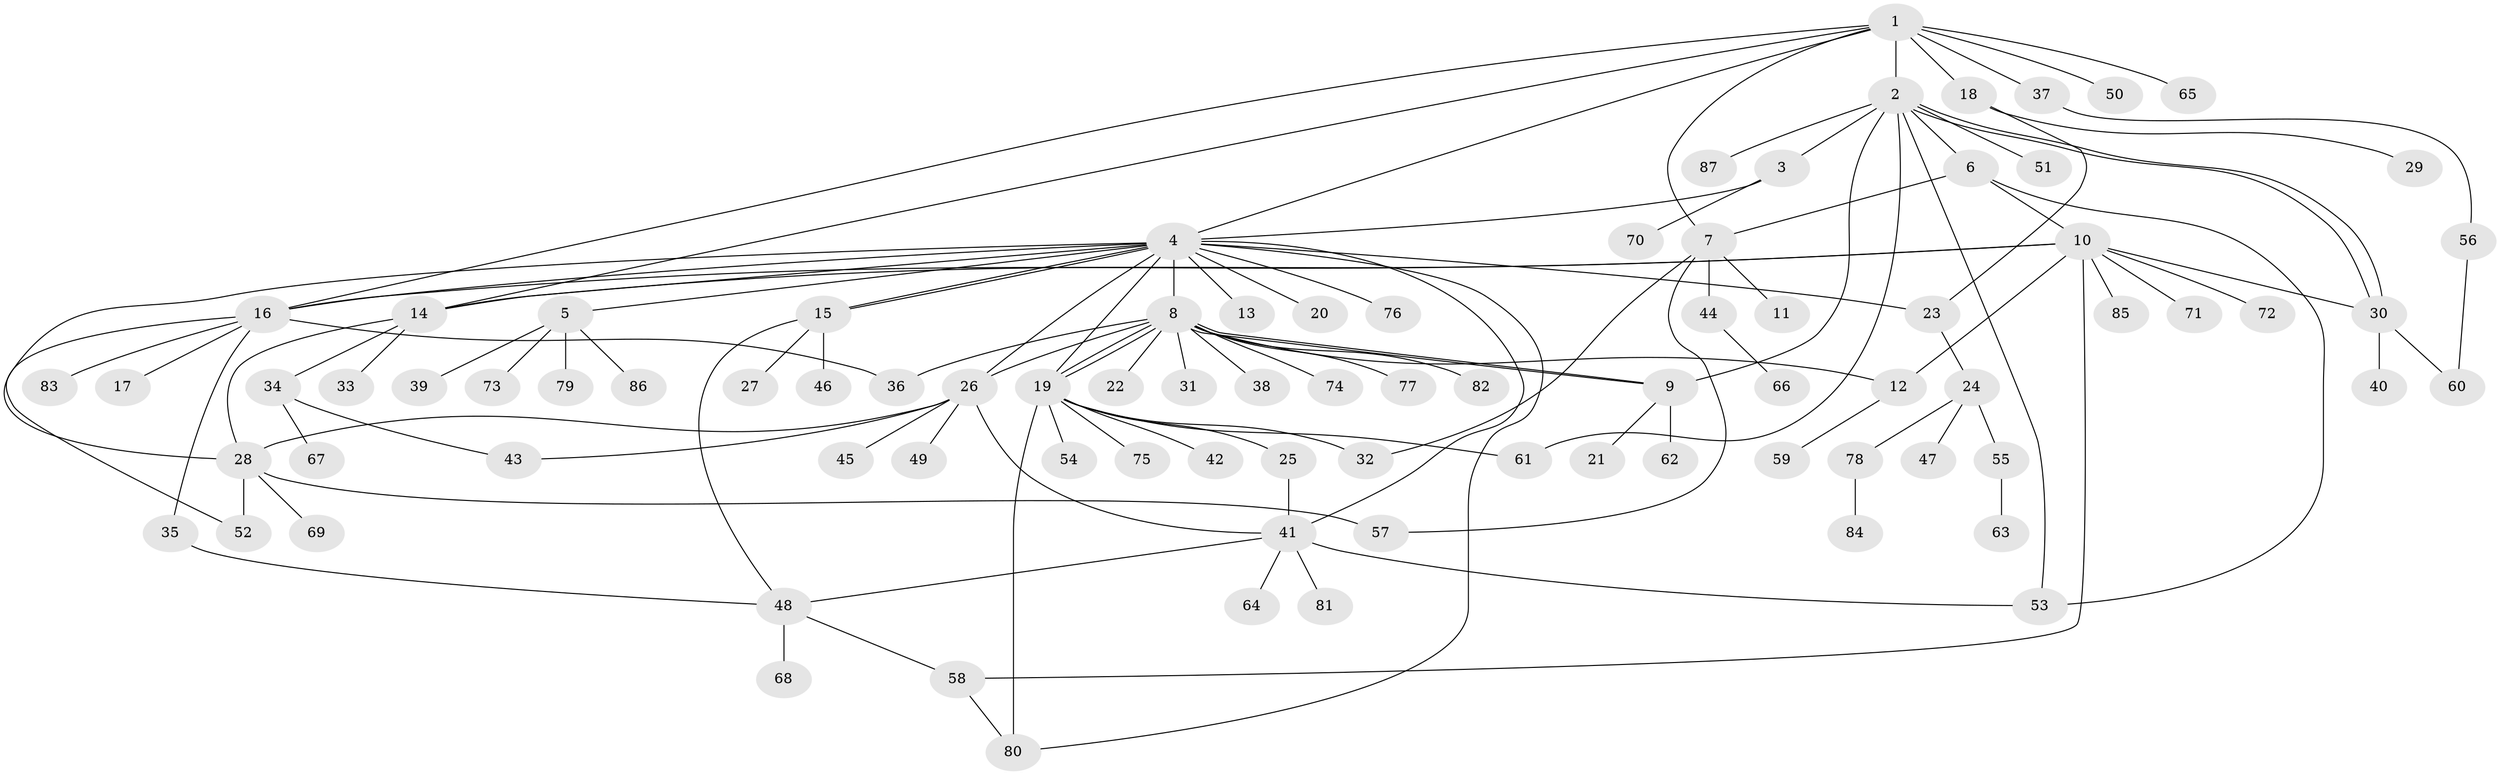 // coarse degree distribution, {3: 0.11320754716981132, 2: 0.16981132075471697, 5: 0.11320754716981132, 9: 0.018867924528301886, 1: 0.41509433962264153, 12: 0.018867924528301886, 4: 0.05660377358490566, 7: 0.05660377358490566, 14: 0.018867924528301886, 6: 0.018867924528301886}
// Generated by graph-tools (version 1.1) at 2025/36/03/04/25 23:36:45]
// undirected, 87 vertices, 120 edges
graph export_dot {
  node [color=gray90,style=filled];
  1;
  2;
  3;
  4;
  5;
  6;
  7;
  8;
  9;
  10;
  11;
  12;
  13;
  14;
  15;
  16;
  17;
  18;
  19;
  20;
  21;
  22;
  23;
  24;
  25;
  26;
  27;
  28;
  29;
  30;
  31;
  32;
  33;
  34;
  35;
  36;
  37;
  38;
  39;
  40;
  41;
  42;
  43;
  44;
  45;
  46;
  47;
  48;
  49;
  50;
  51;
  52;
  53;
  54;
  55;
  56;
  57;
  58;
  59;
  60;
  61;
  62;
  63;
  64;
  65;
  66;
  67;
  68;
  69;
  70;
  71;
  72;
  73;
  74;
  75;
  76;
  77;
  78;
  79;
  80;
  81;
  82;
  83;
  84;
  85;
  86;
  87;
  1 -- 2;
  1 -- 4;
  1 -- 7;
  1 -- 14;
  1 -- 16;
  1 -- 18;
  1 -- 37;
  1 -- 50;
  1 -- 65;
  2 -- 3;
  2 -- 6;
  2 -- 9;
  2 -- 30;
  2 -- 30;
  2 -- 51;
  2 -- 53;
  2 -- 61;
  2 -- 87;
  3 -- 4;
  3 -- 70;
  4 -- 5;
  4 -- 8;
  4 -- 13;
  4 -- 14;
  4 -- 15;
  4 -- 15;
  4 -- 16;
  4 -- 19;
  4 -- 20;
  4 -- 23;
  4 -- 26;
  4 -- 28;
  4 -- 41;
  4 -- 76;
  4 -- 80;
  5 -- 39;
  5 -- 73;
  5 -- 79;
  5 -- 86;
  6 -- 7;
  6 -- 10;
  6 -- 53;
  7 -- 11;
  7 -- 32;
  7 -- 44;
  7 -- 57;
  8 -- 9;
  8 -- 9;
  8 -- 12;
  8 -- 19;
  8 -- 19;
  8 -- 22;
  8 -- 26;
  8 -- 31;
  8 -- 36;
  8 -- 38;
  8 -- 74;
  8 -- 77;
  8 -- 82;
  9 -- 21;
  9 -- 62;
  10 -- 12;
  10 -- 14;
  10 -- 16;
  10 -- 30;
  10 -- 58;
  10 -- 71;
  10 -- 72;
  10 -- 85;
  12 -- 59;
  14 -- 28;
  14 -- 33;
  14 -- 34;
  15 -- 27;
  15 -- 46;
  15 -- 48;
  16 -- 17;
  16 -- 35;
  16 -- 36;
  16 -- 52;
  16 -- 83;
  18 -- 23;
  18 -- 29;
  19 -- 25;
  19 -- 32;
  19 -- 42;
  19 -- 54;
  19 -- 61;
  19 -- 75;
  19 -- 80;
  23 -- 24;
  24 -- 47;
  24 -- 55;
  24 -- 78;
  25 -- 41;
  26 -- 28;
  26 -- 41;
  26 -- 43;
  26 -- 45;
  26 -- 49;
  28 -- 52;
  28 -- 57;
  28 -- 69;
  30 -- 40;
  30 -- 60;
  34 -- 43;
  34 -- 67;
  35 -- 48;
  37 -- 56;
  41 -- 48;
  41 -- 53;
  41 -- 64;
  41 -- 81;
  44 -- 66;
  48 -- 58;
  48 -- 68;
  55 -- 63;
  56 -- 60;
  58 -- 80;
  78 -- 84;
}
